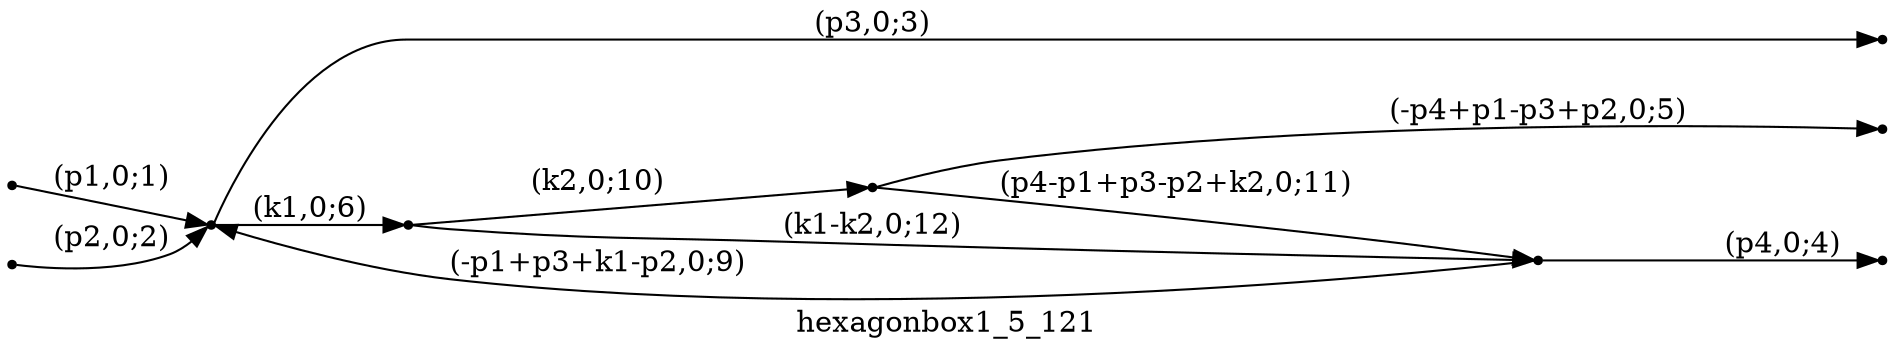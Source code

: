 digraph hexagonbox1_5_121 {
  label="hexagonbox1_5_121";
  rankdir="LR";
  subgraph edges {
    -1 -> 2 [label="(p1,0;1)"];
    -2 -> 2 [label="(p2,0;2)"];
    2 -> -3 [label="(p3,0;3)"];
    4 -> -4 [label="(p4,0;4)"];
    1 -> -5 [label="(-p4+p1-p3+p2,0;5)"];
    2 -> 3 [label="(k1,0;6)"];
    4 -> 2 [label="(-p1+p3+k1-p2,0;9)"];
    3 -> 1 [label="(k2,0;10)"];
    1 -> 4 [label="(p4-p1+p3-p2+k2,0;11)"];
    3 -> 4 [label="(k1-k2,0;12)"];
  }
  subgraph incoming { rank="source"; -1; -2; }
  subgraph outgoing { rank="sink"; -3; -4; -5; }
-5 [shape=point];
-4 [shape=point];
-3 [shape=point];
-2 [shape=point];
-1 [shape=point];
1 [shape=point];
2 [shape=point];
3 [shape=point];
4 [shape=point];
}

